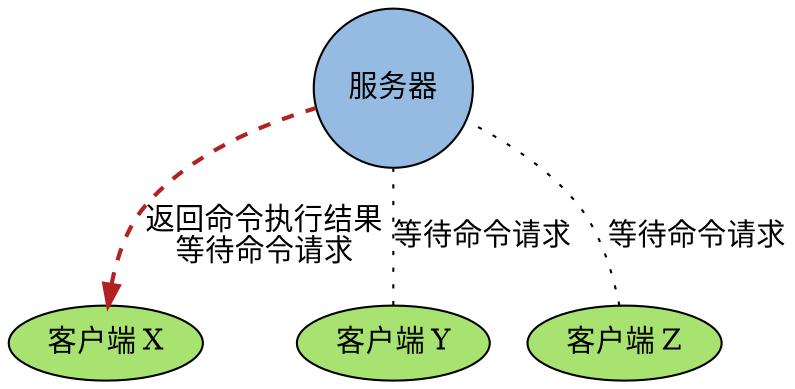 digraph e 
{
    node [style = filled];

    edge [style = "dotted, bold"];

    rankdir = BT;

    server [label = "服务器", shape=circle, fillcolor = "#95BBE3"];

    cx [label = "客户端 X", fillcolor = "#A8E270"];

    cy [label = "客户端 Y", fillcolor = "#A8E270"];

    cz [label = "客户端 Z", fillcolor = "#A8E270"];

    cx -> server [dir=back, style="dashed, bold", label="返回命令执行结果\n等待命令请求", color = "#B22222"];
    cy -> server [dir=none, style=dotted, label="等待命令请求"];
    cz -> server [dir=none, style=dotted, label="等待命令请求"];
}
